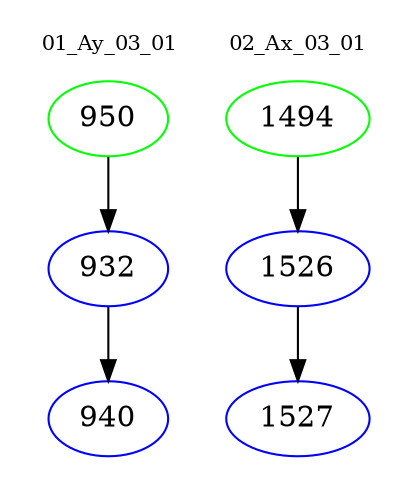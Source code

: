 digraph{
subgraph cluster_0 {
color = white
label = "01_Ay_03_01";
fontsize=10;
T0_950 [label="950", color="green"]
T0_950 -> T0_932 [color="black"]
T0_932 [label="932", color="blue"]
T0_932 -> T0_940 [color="black"]
T0_940 [label="940", color="blue"]
}
subgraph cluster_1 {
color = white
label = "02_Ax_03_01";
fontsize=10;
T1_1494 [label="1494", color="green"]
T1_1494 -> T1_1526 [color="black"]
T1_1526 [label="1526", color="blue"]
T1_1526 -> T1_1527 [color="black"]
T1_1527 [label="1527", color="blue"]
}
}
